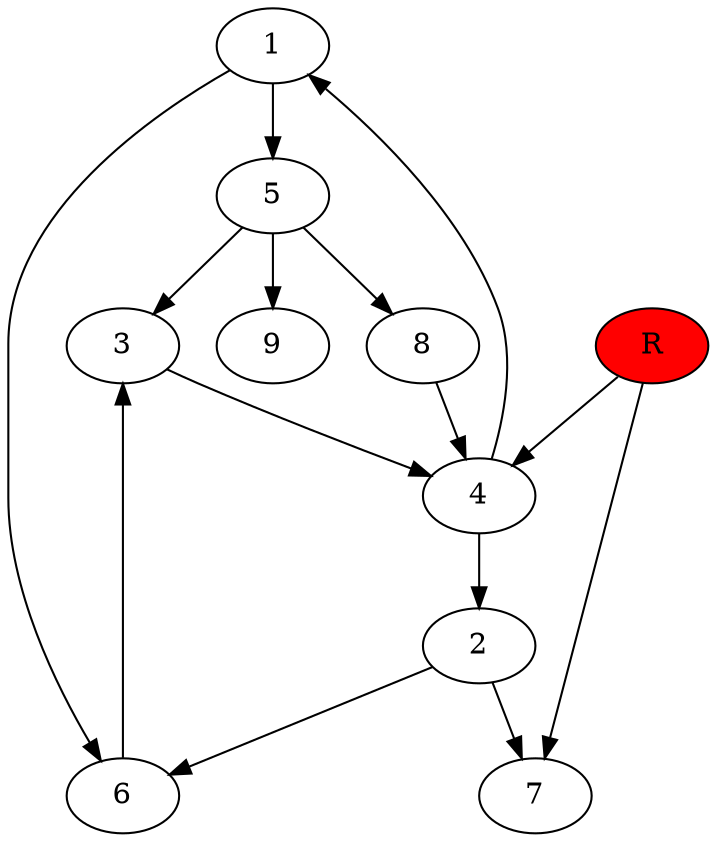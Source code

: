 digraph prb40039 {
	1
	2
	3
	4
	5
	6
	7
	8
	R [fillcolor="#ff0000" style=filled]
	1 -> 5
	1 -> 6
	2 -> 6
	2 -> 7
	3 -> 4
	4 -> 1
	4 -> 2
	5 -> 3
	5 -> 8
	5 -> 9
	6 -> 3
	8 -> 4
	R -> 4
	R -> 7
}
